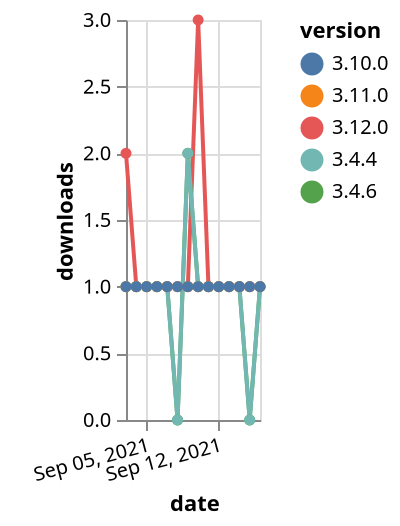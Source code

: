 {"$schema": "https://vega.github.io/schema/vega-lite/v5.json", "description": "A simple bar chart with embedded data.", "data": {"values": [{"date": "2021-09-03", "total": 177, "delta": 2, "version": "3.12.0"}, {"date": "2021-09-04", "total": 178, "delta": 1, "version": "3.12.0"}, {"date": "2021-09-05", "total": 179, "delta": 1, "version": "3.12.0"}, {"date": "2021-09-06", "total": 180, "delta": 1, "version": "3.12.0"}, {"date": "2021-09-07", "total": 181, "delta": 1, "version": "3.12.0"}, {"date": "2021-09-08", "total": 182, "delta": 1, "version": "3.12.0"}, {"date": "2021-09-09", "total": 183, "delta": 1, "version": "3.12.0"}, {"date": "2021-09-10", "total": 186, "delta": 3, "version": "3.12.0"}, {"date": "2021-09-11", "total": 187, "delta": 1, "version": "3.12.0"}, {"date": "2021-09-12", "total": 188, "delta": 1, "version": "3.12.0"}, {"date": "2021-09-13", "total": 189, "delta": 1, "version": "3.12.0"}, {"date": "2021-09-14", "total": 190, "delta": 1, "version": "3.12.0"}, {"date": "2021-09-15", "total": 191, "delta": 1, "version": "3.12.0"}, {"date": "2021-09-16", "total": 192, "delta": 1, "version": "3.12.0"}, {"date": "2021-09-03", "total": 179, "delta": 1, "version": "3.4.6"}, {"date": "2021-09-04", "total": 180, "delta": 1, "version": "3.4.6"}, {"date": "2021-09-05", "total": 181, "delta": 1, "version": "3.4.6"}, {"date": "2021-09-06", "total": 182, "delta": 1, "version": "3.4.6"}, {"date": "2021-09-07", "total": 183, "delta": 1, "version": "3.4.6"}, {"date": "2021-09-08", "total": 183, "delta": 0, "version": "3.4.6"}, {"date": "2021-09-09", "total": 185, "delta": 2, "version": "3.4.6"}, {"date": "2021-09-10", "total": 186, "delta": 1, "version": "3.4.6"}, {"date": "2021-09-11", "total": 187, "delta": 1, "version": "3.4.6"}, {"date": "2021-09-12", "total": 188, "delta": 1, "version": "3.4.6"}, {"date": "2021-09-13", "total": 189, "delta": 1, "version": "3.4.6"}, {"date": "2021-09-14", "total": 190, "delta": 1, "version": "3.4.6"}, {"date": "2021-09-15", "total": 190, "delta": 0, "version": "3.4.6"}, {"date": "2021-09-16", "total": 191, "delta": 1, "version": "3.4.6"}, {"date": "2021-09-03", "total": 216, "delta": 1, "version": "3.4.4"}, {"date": "2021-09-04", "total": 217, "delta": 1, "version": "3.4.4"}, {"date": "2021-09-05", "total": 218, "delta": 1, "version": "3.4.4"}, {"date": "2021-09-06", "total": 219, "delta": 1, "version": "3.4.4"}, {"date": "2021-09-07", "total": 220, "delta": 1, "version": "3.4.4"}, {"date": "2021-09-08", "total": 220, "delta": 0, "version": "3.4.4"}, {"date": "2021-09-09", "total": 222, "delta": 2, "version": "3.4.4"}, {"date": "2021-09-10", "total": 223, "delta": 1, "version": "3.4.4"}, {"date": "2021-09-11", "total": 224, "delta": 1, "version": "3.4.4"}, {"date": "2021-09-12", "total": 225, "delta": 1, "version": "3.4.4"}, {"date": "2021-09-13", "total": 226, "delta": 1, "version": "3.4.4"}, {"date": "2021-09-14", "total": 227, "delta": 1, "version": "3.4.4"}, {"date": "2021-09-15", "total": 227, "delta": 0, "version": "3.4.4"}, {"date": "2021-09-16", "total": 228, "delta": 1, "version": "3.4.4"}, {"date": "2021-09-03", "total": 156, "delta": 1, "version": "3.11.0"}, {"date": "2021-09-04", "total": 157, "delta": 1, "version": "3.11.0"}, {"date": "2021-09-05", "total": 158, "delta": 1, "version": "3.11.0"}, {"date": "2021-09-06", "total": 159, "delta": 1, "version": "3.11.0"}, {"date": "2021-09-07", "total": 160, "delta": 1, "version": "3.11.0"}, {"date": "2021-09-08", "total": 161, "delta": 1, "version": "3.11.0"}, {"date": "2021-09-09", "total": 162, "delta": 1, "version": "3.11.0"}, {"date": "2021-09-10", "total": 163, "delta": 1, "version": "3.11.0"}, {"date": "2021-09-11", "total": 164, "delta": 1, "version": "3.11.0"}, {"date": "2021-09-12", "total": 165, "delta": 1, "version": "3.11.0"}, {"date": "2021-09-13", "total": 166, "delta": 1, "version": "3.11.0"}, {"date": "2021-09-14", "total": 167, "delta": 1, "version": "3.11.0"}, {"date": "2021-09-15", "total": 168, "delta": 1, "version": "3.11.0"}, {"date": "2021-09-16", "total": 169, "delta": 1, "version": "3.11.0"}, {"date": "2021-09-03", "total": 169, "delta": 1, "version": "3.10.0"}, {"date": "2021-09-04", "total": 170, "delta": 1, "version": "3.10.0"}, {"date": "2021-09-05", "total": 171, "delta": 1, "version": "3.10.0"}, {"date": "2021-09-06", "total": 172, "delta": 1, "version": "3.10.0"}, {"date": "2021-09-07", "total": 173, "delta": 1, "version": "3.10.0"}, {"date": "2021-09-08", "total": 174, "delta": 1, "version": "3.10.0"}, {"date": "2021-09-09", "total": 175, "delta": 1, "version": "3.10.0"}, {"date": "2021-09-10", "total": 176, "delta": 1, "version": "3.10.0"}, {"date": "2021-09-11", "total": 177, "delta": 1, "version": "3.10.0"}, {"date": "2021-09-12", "total": 178, "delta": 1, "version": "3.10.0"}, {"date": "2021-09-13", "total": 179, "delta": 1, "version": "3.10.0"}, {"date": "2021-09-14", "total": 180, "delta": 1, "version": "3.10.0"}, {"date": "2021-09-15", "total": 181, "delta": 1, "version": "3.10.0"}, {"date": "2021-09-16", "total": 182, "delta": 1, "version": "3.10.0"}]}, "width": "container", "mark": {"type": "line", "point": {"filled": true}}, "encoding": {"x": {"field": "date", "type": "temporal", "timeUnit": "yearmonthdate", "title": "date", "axis": {"labelAngle": -15}}, "y": {"field": "delta", "type": "quantitative", "title": "downloads"}, "color": {"field": "version", "type": "nominal"}, "tooltip": {"field": "delta"}}}